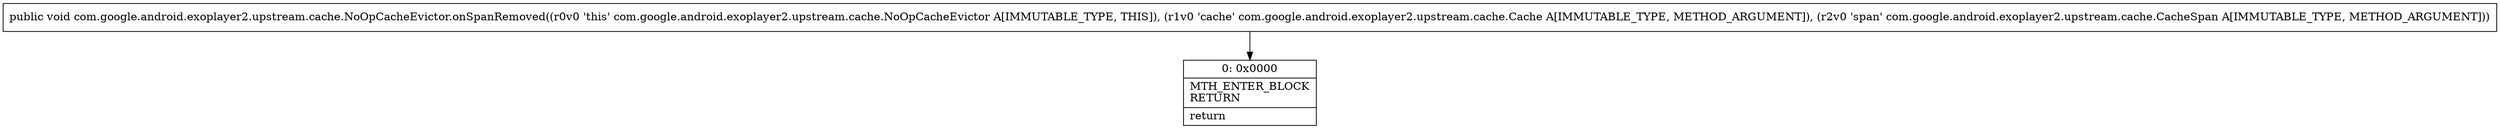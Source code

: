digraph "CFG forcom.google.android.exoplayer2.upstream.cache.NoOpCacheEvictor.onSpanRemoved(Lcom\/google\/android\/exoplayer2\/upstream\/cache\/Cache;Lcom\/google\/android\/exoplayer2\/upstream\/cache\/CacheSpan;)V" {
Node_0 [shape=record,label="{0\:\ 0x0000|MTH_ENTER_BLOCK\lRETURN\l|return\l}"];
MethodNode[shape=record,label="{public void com.google.android.exoplayer2.upstream.cache.NoOpCacheEvictor.onSpanRemoved((r0v0 'this' com.google.android.exoplayer2.upstream.cache.NoOpCacheEvictor A[IMMUTABLE_TYPE, THIS]), (r1v0 'cache' com.google.android.exoplayer2.upstream.cache.Cache A[IMMUTABLE_TYPE, METHOD_ARGUMENT]), (r2v0 'span' com.google.android.exoplayer2.upstream.cache.CacheSpan A[IMMUTABLE_TYPE, METHOD_ARGUMENT])) }"];
MethodNode -> Node_0;
}

